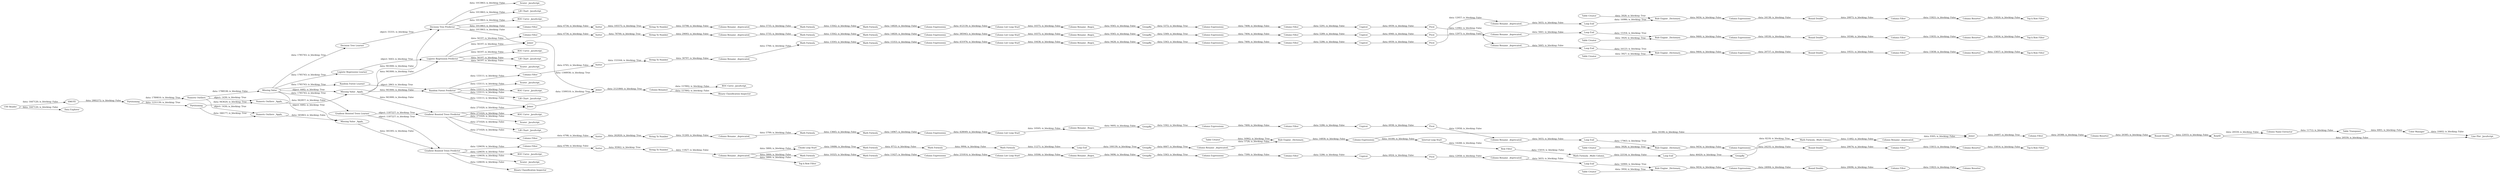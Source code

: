 digraph {
	"-8197794015459205851_397" [label=GroupBy]
	"-8197794015459205851_376" [label="Column Rename _deprecated_"]
	"-5609208384946166187_520" [label="Math Formula"]
	"-7999899463605615308_519" [label="Math Formula"]
	"-6965299792888338669_538" [label="Loop End"]
	"-5609208384946166187_519" [label="Math Formula"]
	"-8197794015459205851_414" [label="Loop End"]
	"-3232951260935627458_401" [label="Column Expressions"]
	"-466091699496292457_652" [label="Scorer _JavaScript_"]
	"-466091699496292457_655" [label="Data Explorer"]
	"-3669653730645772793_564" [label="Math Formula"]
	"-6965299792888338669_542" [label="Rule Engine _Dictionary_"]
	"7054258115890809841_401" [label="Column Expressions"]
	"3536172551871957477_405" [label="Column Rename _deprecated_"]
	"-8197794015459205851_401" [label="Column Expressions"]
	"-3669653730645772793_566" [label="Column Expressions"]
	"-3669653730645772793_570" [label="Table Creator"]
	"-466091699496292457_627" [label="ROC Curve _JavaScript_"]
	"3536172551871957477_401" [label="Column Expressions"]
	"-466091699496292457_621" [label="Gradient Boosted Trees Predictor"]
	"-7999899463605615308_520" [label="Math Formula"]
	"-3232951260935627458_384" [label="Table Creator"]
	"-3711918983707409732_519" [label="Math Formula"]
	"-466091699496292457_631" [label="Lift Chart _JavaScript_"]
	"-466091699496292457_642" [label="Decision Tree Learner"]
	"-8197794015459205851_419" [label="Column Filter"]
	"-8197794015459205851_396" [label="Column Expressions"]
	"3536172551871957477_371" [label="Column Filter"]
	"-8197794015459205851_416" [label="Round Double"]
	"-466091699496292457_417" [label="Top k Row Filter"]
	"-6965299792888338669_528" [label=Unpivot]
	"7054258115890809841_385" [label="Rule Engine _Dictionary_"]
	"-466091699496292457_12" [label=Joiner]
	"-466091699496292457_650" [label="Binary Classification Inspector"]
	"3536172551871957477_376" [label="Column Rename _deprecated_"]
	"-3669653730645772793_571" [label="Rule Engine _Dictionary_"]
	"3536172551871957477_397" [label=GroupBy]
	"-6965299792888338669_540" [label="Column List Loop Start"]
	"-6965299792888338669_545" [label="String To Number"]
	"7054258115890809841_399" [label="String To Number"]
	"-3232951260935627458_415" [label="Column Expressions"]
	"3536172551871957477_403" [label=Pivot]
	"7054258115890809841_410" [label="Column Rename _Regex_"]
	"-3669653730645772793_562" [label="Chunk Loop Start"]
	"-3232951260935627458_396" [label="Column Expressions"]
	"-6965299792888338669_549" [label="Table Creator"]
	"-3669653730645772793_587" [label="Round Double"]
	"-466091699496292457_11" [label=Joiner]
	"-3232951260935627458_399" [label="String To Number"]
	"3536172551871957477_409" [label="Column List Loop Start"]
	"7054258115890809841_418" [label="Column Resorter"]
	"-3669653730645772793_576" [label="Row Filter"]
	"-6965299792888338669_529" [label="Column Expressions"]
	"-8197794015459205851_410" [label="Column Rename _Regex_"]
	"-466091699496292457_666" [label="Missing Value _Apply_"]
	"-466091699496292457_14" [label="Column Renamer"]
	"-6965299792888338669_535" [label="Column Expressions"]
	"-6965299792888338669_541" [label="Column Expressions"]
	"-8197794015459205851_371" [label="Column Filter"]
	"7054258115890809841_376" [label="Column Rename _deprecated_"]
	"4837840097879955993_519" [label="Math Formula"]
	"-466091699496292457_637" [label="ROC Curve _JavaScript_"]
	"-466091699496292457_651" [label="Scorer _JavaScript_"]
	"-466091699496292457_672" [label="Numeric Outliers _Apply_"]
	"8821869044211957166_590" [label="Color Manager"]
	"7054258115890809841_409" [label="Column List Loop Start"]
	"-3232951260935627458_410" [label="Column Rename _Regex_"]
	"3536172551871957477_402" [label="Column Filter"]
	"7054258115890809841_403" [label=Pivot]
	"-6965299792888338669_544" [label="Column Rename _deprecated_"]
	"-3711918983707409732_520" [label="Math Formula"]
	"-466091699496292457_589" [label="Line Plot _JavaScript_"]
	"3536172551871957477_384" [label="Table Creator"]
	"-3232951260935627458_418" [label="Column Resorter"]
	"-466091699496292457_4" [label="Lift Chart _JavaScript_"]
	"7054258115890809841_396" [label="Column Expressions"]
	"-8197794015459205851_385" [label="Rule Engine _Dictionary_"]
	"-6965299792888338669_543" [label=GroupBy]
	"-3232951260935627458_409" [label="Column List Loop Start"]
	"8821869044211957166_592" [label="Table Transposer"]
	"-466091699496292457_588" [label=RowID]
	"3536172551871957477_410" [label="Column Rename _Regex_"]
	"-3232951260935627458_405" [label="Column Rename _deprecated_"]
	"-8197794015459205851_384" [label="Table Creator"]
	"-8197794015459205851_402" [label="Column Filter"]
	"-6965299792888338669_547" [label="Column Filter"]
	"-3669653730645772793_586" [label="Math Formula _Multi Column_"]
	"-6965299792888338669_546" [label="Column Rename _Regex_"]
	"-8197794015459205851_404" [label=Unpivot]
	"3536172551871957477_414" [label="Loop End"]
	"7054258115890809841_402" [label="Column Filter"]
	"-466091699496292457_676" [label="Scorer _JavaScript_"]
	"-466091699496292457_677" [label="ROC Curve _JavaScript_"]
	"-8197794015459205851_418" [label="Column Resorter"]
	"-3232951260935627458_385" [label="Rule Engine _Dictionary_"]
	"-3232951260935627458_414" [label="Loop End"]
	"7054258115890809841_371" [label="Column Filter"]
	"-3232951260935627458_403" [label=Pivot]
	"-466091699496292457_668" [label="ROC Curve _JavaScript_"]
	"-8197794015459205851_415" [label="Column Expressions"]
	"7054258115890809841_372" [label=Sorter]
	"-8197794015459205851_409" [label="Column List Loop Start"]
	"-3669653730645772793_579" [label="Math Formula _Multi Column_"]
	"-466091699496292457_658" [label=Partitioning]
	"-466091699496292457_1" [label="CSV Reader"]
	"-8197794015459205851_405" [label="Column Rename _deprecated_"]
	"-6965299792888338669_548" [label=Sorter]
	"4837840097879955993_520" [label="Math Formula"]
	"-6965299792888338669_531" [label="Column Rename _deprecated_"]
	"-466091699496292457_667" [label="Missing Value _Apply_"]
	"7054258115890809841_414" [label="Loop End"]
	"3536172551871957477_396" [label="Column Expressions"]
	"-3669653730645772793_584" [label="Column Filter"]
	"-8197794015459205851_372" [label=Sorter]
	"-8197794015459205851_403" [label=Pivot]
	"-466091699496292457_620" [label="Random Forest Predictor"]
	"-3232951260935627458_371" [label="Column Filter"]
	"-6965299792888338669_539" [label="Column Filter"]
	"-6965299792888338669_537" [label=Pivot]
	"-466091699496292457_6" [label="ROC Curve _JavaScript_"]
	"-3232951260935627458_372" [label=Sorter]
	"-3669653730645772793_573" [label="Math Formula"]
	"3536172551871957477_399" [label="String To Number"]
	"-466091699496292457_633" [label="ROC Curve _JavaScript_"]
	"3536172551871957477_385" [label="Rule Engine _Dictionary_"]
	"7054258115890809841_405" [label="Column Rename _deprecated_"]
	"-466091699496292457_657" [label=Partitioning]
	"-466091699496292457_618" [label="Logistic Regression Predictor"]
	"-3232951260935627458_402" [label="Column Filter"]
	"-3232951260935627458_404" [label=Unpivot]
	"3536172551871957477_415" [label="Column Expressions"]
	"7054258115890809841_384" [label="Table Creator"]
	"7054258115890809841_397" [label=GroupBy]
	"-3669653730645772793_568" [label=GroupBy]
	"3536172551871957477_416" [label="Round Double"]
	"-3232951260935627458_419" [label="Column Filter"]
	"-466091699496292457_674" [label=SMOTE]
	"-792069692526360179_519" [label="Math Formula"]
	"8821869044211957166_591" [label="Column Name Extractor"]
	"-3669653730645772793_582" [label=Joiner]
	"-3232951260935627458_397" [label=GroupBy]
	"-3669653730645772793_581" [label="Column Rename _deprecated_"]
	"-466091699496292457_625" [label="Lift Chart _JavaScript_"]
	"-3232951260935627458_376" [label="Column Rename _deprecated_"]
	"-466091699496292457_643" [label="Random Forest Learner"]
	"-3669653730645772793_585" [label="Column Resorter"]
	"-466091699496292457_635" [label="Lift Chart _JavaScript_"]
	"-466091699496292457_634" [label="Decision Tree Predictor"]
	"-466091699496292457_641" [label="Logistic Regression Learner"]
	"3536172551871957477_419" [label="Column Filter"]
	"7054258115890809841_416" [label="Round Double"]
	"-466091699496292457_665" [label="Missing Value"]
	"-6965299792888338669_536" [label="Column Filter"]
	"-466091699496292457_630" [label="Top k Row Filter"]
	"3536172551871957477_372" [label=Sorter]
	"-466091699496292457_636" [label="Top k Row Filter"]
	"3536172551871957477_418" [label="Column Resorter"]
	"-466091699496292457_653" [label="Scorer _JavaScript_"]
	"7054258115890809841_415" [label="Column Expressions"]
	"-6965299792888338669_530" [label="Round Double"]
	"-466091699496292457_670" [label="Numeric Outliers"]
	"-8197794015459205851_399" [label="String To Number"]
	"-466091699496292457_644" [label="Gradient Boosted Trees Learner"]
	"-466091699496292457_10" [label=Joiner]
	"-466091699496292457_624" [label="Top k Row Filter"]
	"3536172551871957477_404" [label=Unpivot]
	"-3669653730645772793_575" [label="Interval Loop Start"]
	"-466091699496292457_675" [label="Gradient Boosted Trees Predictor"]
	"-792069692526360179_520" [label="Math Formula"]
	"-6965299792888338669_533" [label="Column Resorter"]
	"-3669653730645772793_563" [label="Loop End"]
	"-3669653730645772793_577" [label="Loop End"]
	"-466091699496292457_595" [label="Binary Classification Inspector"]
	"7054258115890809841_419" [label="Column Filter"]
	"-3669653730645772793_567" [label="Math Formula"]
	"-3669653730645772793_569" [label="Column Rename _deprecated_"]
	"-466091699496292457_671" [label="Numeric Outliers _Apply_"]
	"-466091699496292457_654" [label="Scorer _JavaScript_"]
	"7054258115890809841_404" [label=Unpivot]
	"-3232951260935627458_416" [label="Round Double"]
	"-3669653730645772793_580" [label=GroupBy]
	"-466091699496292457_532" [label="Top k Row Filter"]
	"-6965299792888338669_545" -> "-6965299792888338669_544" [label="data: 11827; is_blocking: False"]
	"3536172551871957477_419" -> "3536172551871957477_418" [label="data: 15821; is_blocking: False"]
	"-466091699496292457_665" -> "-466091699496292457_667" [label="object: 4482; is_blocking: True"]
	"3536172551871957477_404" -> "3536172551871957477_403" [label="data: 6939; is_blocking: False"]
	"-792069692526360179_520" -> "-6965299792888338669_541" [label="data: 11627; is_blocking: False"]
	"-466091699496292457_658" -> "-466091699496292457_672" [label="data: 346177; is_blocking: True"]
	"-466091699496292457_674" -> "-466091699496292457_657" [label="data: 2882272; is_blocking: False"]
	"-466091699496292457_588" -> "8821869044211957166_591" [label="data: 20559; is_blocking: False"]
	"7054258115890809841_405" -> "7054258115890809841_414" [label="data: 5665; is_blocking: False"]
	"-8197794015459205851_405" -> "-8197794015459205851_414" [label="data: 5655; is_blocking: False"]
	"-466091699496292457_670" -> "-466091699496292457_671" [label="object: 1430; is_blocking: True"]
	"-3669653730645772793_584" -> "-3669653730645772793_585" [label="data: 20388; is_blocking: False"]
	"-466091699496292457_14" -> "-466091699496292457_668" [label="data: 157892; is_blocking: False"]
	"-6965299792888338669_530" -> "-6965299792888338669_539" [label="data: 20696; is_blocking: False"]
	"-8197794015459205851_384" -> "-8197794015459205851_385" [label="data: 3928; is_blocking: True"]
	"-466091699496292457_667" -> "-466091699496292457_675" [label="data: 345305; is_blocking: False"]
	"-6965299792888338669_544" -> "-3669653730645772793_562" [label="data: 5800; is_blocking: False"]
	"-8197794015459205851_414" -> "-8197794015459205851_385" [label="data: 17063; is_blocking: True"]
	"-3711918983707409732_519" -> "-3711918983707409732_520" [label="data: 13593; is_blocking: False"]
	"-3669653730645772793_566" -> "-3669653730645772793_582" [label="data: 16180; is_blocking: False"]
	"-5609208384946166187_519" -> "-5609208384946166187_520" [label="data: 13562; is_blocking: False"]
	"-466091699496292457_620" -> "-466091699496292457_10" [label="data: 133111; is_blocking: False"]
	"-5609208384946166187_520" -> "7054258115890809841_396" [label="data: 14820; is_blocking: False"]
	"8821869044211957166_592" -> "8821869044211957166_590" [label="data: 6001; is_blocking: False"]
	"-466091699496292457_621" -> "-8197794015459205851_371" [label="data: 271020; is_blocking: False"]
	"-466091699496292457_666" -> "-466091699496292457_620" [label="data: 941800; is_blocking: False"]
	"-3232951260935627458_403" -> "-3232951260935627458_405" [label="data: 12973; is_blocking: False"]
	"-466091699496292457_620" -> "-466091699496292457_627" [label="data: 133111; is_blocking: False"]
	"-6965299792888338669_536" -> "-6965299792888338669_528" [label="data: 5286; is_blocking: False"]
	"-6965299792888338669_543" -> "-6965299792888338669_535" [label="data: 5363; is_blocking: True"]
	"7054258115890809841_403" -> "7054258115890809841_405" [label="data: 12982; is_blocking: False"]
	"-3232951260935627458_385" -> "-3232951260935627458_415" [label="data: 9460; is_blocking: False"]
	"7054258115890809841_385" -> "7054258115890809841_415" [label="data: 9464; is_blocking: False"]
	"-3669653730645772793_569" -> "-3669653730645772793_571" [label="data: 5728; is_blocking: False"]
	"-466091699496292457_621" -> "-466091699496292457_651" [label="data: 271020; is_blocking: False"]
	"7054258115890809841_376" -> "-5609208384946166187_519" [label="data: 5735; is_blocking: False"]
	"-6965299792888338669_538" -> "-6965299792888338669_542" [label="data: 16900; is_blocking: True"]
	"3536172551871957477_402" -> "3536172551871957477_404" [label="data: 5286; is_blocking: False"]
	"7054258115890809841_404" -> "7054258115890809841_403" [label="data: 6939; is_blocking: False"]
	"-8197794015459205851_401" -> "-8197794015459205851_402" [label="data: 7400; is_blocking: False"]
	"-466091699496292457_620" -> "-466091699496292457_652" [label="data: 133111; is_blocking: False"]
	"-466091699496292457_644" -> "-466091699496292457_621" [label="object: 1187227; is_blocking: True"]
	"7054258115890809841_402" -> "7054258115890809841_404" [label="data: 5291; is_blocking: False"]
	"-3669653730645772793_586" -> "-3669653730645772793_581" [label="data: 11482; is_blocking: False"]
	"3536172551871957477_372" -> "3536172551871957477_399" [label="data: 153164; is_blocking: True"]
	"7054258115890809841_418" -> "-466091699496292457_630" [label="data: 15837; is_blocking: False"]
	"-466091699496292457_642" -> "-466091699496292457_634" [label="object: 55331; is_blocking: True"]
	"-466091699496292457_670" -> "-466091699496292457_665" [label="data: 1788538; is_blocking: False"]
	"-3232951260935627458_397" -> "-3232951260935627458_401" [label="data: 5369; is_blocking: True"]
	"-466091699496292457_675" -> "-466091699496292457_676" [label="data: 120659; is_blocking: False"]
	"3536172551871957477_418" -> "-466091699496292457_624" [label="data: 15820; is_blocking: False"]
	"-8197794015459205851_415" -> "-8197794015459205851_416" [label="data: 24235; is_blocking: False"]
	"-3669653730645772793_582" -> "-3669653730645772793_584" [label="data: 24497; is_blocking: True"]
	"-466091699496292457_11" -> "-466091699496292457_12" [label="data: 1308936; is_blocking: True"]
	"-466091699496292457_618" -> "-3232951260935627458_371" [label="data: 56197; is_blocking: False"]
	"-3232951260935627458_415" -> "-3232951260935627458_416" [label="data: 18530; is_blocking: False"]
	"-466091699496292457_10" -> "-466091699496292457_12" [label="data: 1599510; is_blocking: True"]
	"-466091699496292457_675" -> "-466091699496292457_677" [label="data: 120659; is_blocking: False"]
	"-466091699496292457_641" -> "-466091699496292457_618" [label="object: 5643; is_blocking: True"]
	"3536172551871957477_399" -> "3536172551871957477_376" [label="data: 30797; is_blocking: False"]
	"-8197794015459205851_371" -> "-8197794015459205851_372" [label="data: 6798; is_blocking: False"]
	"-3232951260935627458_404" -> "-3232951260935627458_403" [label="data: 6940; is_blocking: False"]
	"4837840097879955993_520" -> "-3232951260935627458_396" [label="data: 14820; is_blocking: False"]
	"-466091699496292457_1" -> "-466091699496292457_655" [label="data: 1647120; is_blocking: False"]
	"3536172551871957477_409" -> "3536172551871957477_410" [label="data: 10438; is_blocking: False"]
	"-3232951260935627458_384" -> "-3232951260935627458_385" [label="data: 3929; is_blocking: True"]
	"-466091699496292457_620" -> "3536172551871957477_371" [label="data: 133111; is_blocking: False"]
	"8821869044211957166_591" -> "8821869044211957166_592" [label="data: 11712; is_blocking: False"]
	"3536172551871957477_410" -> "3536172551871957477_397" [label="data: 9428; is_blocking: False"]
	"4837840097879955993_519" -> "4837840097879955993_520" [label="data: 13562; is_blocking: False"]
	"-466091699496292457_675" -> "-6965299792888338669_547" [label="data: 120659; is_blocking: False"]
	"7054258115890809841_371" -> "7054258115890809841_372" [label="data: 6734; is_blocking: False"]
	"-6965299792888338669_535" -> "-6965299792888338669_536" [label="data: 7399; is_blocking: False"]
	"-6965299792888338669_546" -> "-6965299792888338669_543" [label="data: 9496; is_blocking: False"]
	"-466091699496292457_634" -> "-466091699496292457_633" [label="data: 1013863; is_blocking: False"]
	"3536172551871957477_401" -> "3536172551871957477_402" [label="data: 7400; is_blocking: False"]
	"7054258115890809841_384" -> "7054258115890809841_385" [label="data: 3927; is_blocking: True"]
	"-3669653730645772793_566" -> "-3669653730645772793_575" [label="data: 16180; is_blocking: False"]
	"-466091699496292457_675" -> "-466091699496292457_650" [label="data: 120659; is_blocking: False"]
	"-3669653730645772793_562" -> "-3669653730645772793_564" [label="data: 10686; is_blocking: True"]
	"-466091699496292457_665" -> "-466091699496292457_642" [label="data: 1785743; is_blocking: True"]
	"-3232951260935627458_376" -> "4837840097879955993_519" [label="data: 5735; is_blocking: False"]
	"-6965299792888338669_549" -> "-6965299792888338669_542" [label="data: 3950; is_blocking: True"]
	"-3232951260935627458_396" -> "-3232951260935627458_409" [label="data: 385943; is_blocking: False"]
	"-466091699496292457_12" -> "-466091699496292457_14" [label="data: 2121860; is_blocking: True"]
	"-3669653730645772793_580" -> "-3669653730645772793_586" [label="data: 8218; is_blocking: True"]
	"3536172551871957477_415" -> "3536172551871957477_416" [label="data: 24138; is_blocking: False"]
	"3536172551871957477_384" -> "3536172551871957477_385" [label="data: 3928; is_blocking: True"]
	"-6965299792888338669_529" -> "-6965299792888338669_530" [label="data: 24004; is_blocking: False"]
	"-466091699496292457_657" -> "-466091699496292457_670" [label="data: 1789810; is_blocking: True"]
	"-8197794015459205851_399" -> "-8197794015459205851_376" [label="data: 31269; is_blocking: False"]
	"-3669653730645772793_570" -> "-3669653730645772793_571" [label="data: 16962; is_blocking: True"]
	"-6965299792888338669_531" -> "-6965299792888338669_538" [label="data: 5655; is_blocking: False"]
	"-466091699496292457_658" -> "-466091699496292457_671" [label="data: 943620; is_blocking: True"]
	"-3232951260935627458_402" -> "-3232951260935627458_404" [label="data: 5289; is_blocking: False"]
	"-466091699496292457_620" -> "-466091699496292457_625" [label="data: 133111; is_blocking: False"]
	"-792069692526360179_519" -> "-792069692526360179_520" [label="data: 10325; is_blocking: False"]
	"-8197794015459205851_403" -> "-8197794015459205851_405" [label="data: 12958; is_blocking: False"]
	"-8197794015459205851_372" -> "-8197794015459205851_399" [label="data: 262820; is_blocking: True"]
	"-466091699496292457_588" -> "-466091699496292457_589" [label="data: 20559; is_blocking: False"]
	"-466091699496292457_671" -> "-466091699496292457_666" [label="data: 942857; is_blocking: False"]
	"-8197794015459205851_396" -> "-8197794015459205851_409" [label="data: 428049; is_blocking: False"]
	"3536172551871957477_396" -> "3536172551871957477_409" [label="data: 431976; is_blocking: False"]
	"-466091699496292457_634" -> "-466091699496292457_631" [label="data: 1013863; is_blocking: False"]
	"7054258115890809841_401" -> "7054258115890809841_402" [label="data: 7408; is_blocking: False"]
	"-3669653730645772793_585" -> "-3669653730645772793_587" [label="data: 20385; is_blocking: False"]
	"-7999899463605615308_520" -> "-8197794015459205851_396" [label="data: 14967; is_blocking: False"]
	"3536172551871957477_397" -> "3536172551871957477_401" [label="data: 5363; is_blocking: True"]
	"-466091699496292457_618" -> "-466091699496292457_635" [label="data: 56197; is_blocking: False"]
	"-6965299792888338669_544" -> "-792069692526360179_519" [label="data: 5800; is_blocking: False"]
	"-3232951260935627458_371" -> "-3232951260935627458_372" [label="data: 6734; is_blocking: False"]
	"-466091699496292457_14" -> "-466091699496292457_595" [label="data: 157892; is_blocking: False"]
	"-3232951260935627458_405" -> "-3232951260935627458_414" [label="data: 5661; is_blocking: False"]
	"-3669653730645772793_575" -> "-3669653730645772793_576" [label="data: 14268; is_blocking: False"]
	"3536172551871957477_405" -> "3536172551871957477_414" [label="data: 5655; is_blocking: False"]
	"-3669653730645772793_587" -> "-466091699496292457_588" [label="data: 22033; is_blocking: False"]
	"-3232951260935627458_418" -> "-466091699496292457_636" [label="data: 15834; is_blocking: False"]
	"-466091699496292457_618" -> "-466091699496292457_637" [label="data: 56197; is_blocking: False"]
	"-6965299792888338669_537" -> "-6965299792888338669_531" [label="data: 12958; is_blocking: False"]
	"-466091699496292457_670" -> "-466091699496292457_672" [label="object: 1430; is_blocking: True"]
	"3536172551871957477_403" -> "3536172551871957477_405" [label="data: 12957; is_blocking: False"]
	"-8197794015459205851_385" -> "-8197794015459205851_415" [label="data: 9454; is_blocking: False"]
	"7054258115890809841_419" -> "7054258115890809841_418" [label="data: 15838; is_blocking: False"]
	"-3232951260935627458_399" -> "-3232951260935627458_376" [label="data: 29093; is_blocking: False"]
	"-466091699496292457_672" -> "-466091699496292457_667" [label="data: 345863; is_blocking: False"]
	"-466091699496292457_621" -> "-466091699496292457_6" [label="data: 271020; is_blocking: False"]
	"-6965299792888338669_548" -> "-6965299792888338669_545" [label="data: 95962; is_blocking: True"]
	"-466091699496292457_665" -> "-466091699496292457_643" [label="data: 1785743; is_blocking: True"]
	"-3669653730645772793_579" -> "-3669653730645772793_577" [label="data: 22534; is_blocking: False"]
	"3536172551871957477_371" -> "3536172551871957477_372" [label="data: 6765; is_blocking: False"]
	"-3232951260935627458_419" -> "-3232951260935627458_418" [label="data: 15835; is_blocking: False"]
	"-466091699496292457_1" -> "-466091699496292457_674" [label="data: 1647120; is_blocking: False"]
	"7054258115890809841_410" -> "7054258115890809841_397" [label="data: 9365; is_blocking: False"]
	"-466091699496292457_665" -> "-466091699496292457_641" [label="data: 1785743; is_blocking: True"]
	"-6965299792888338669_542" -> "-6965299792888338669_529" [label="data: 9454; is_blocking: False"]
	"-8197794015459205851_419" -> "-8197794015459205851_418" [label="data: 15815; is_blocking: False"]
	"3536172551871957477_385" -> "3536172551871957477_415" [label="data: 9456; is_blocking: False"]
	"-3711918983707409732_520" -> "3536172551871957477_396" [label="data: 15353; is_blocking: False"]
	"-466091699496292457_621" -> "-466091699496292457_4" [label="data: 271020; is_blocking: False"]
	"-3232951260935627458_416" -> "-3232951260935627458_419" [label="data: 18346; is_blocking: False"]
	"-6965299792888338669_540" -> "-6965299792888338669_546" [label="data: 10506; is_blocking: False"]
	"-6965299792888338669_544" -> "-466091699496292457_532" [label="data: 5800; is_blocking: False"]
	"-466091699496292457_634" -> "-466091699496292457_11" [label="data: 1013863; is_blocking: False"]
	"-3669653730645772793_571" -> "-3669653730645772793_566" [label="data: 14858; is_blocking: False"]
	"-6965299792888338669_541" -> "-6965299792888338669_540" [label="data: 231814; is_blocking: False"]
	"-466091699496292457_618" -> "-466091699496292457_654" [label="data: 56197; is_blocking: False"]
	"-3232951260935627458_409" -> "-3232951260935627458_410" [label="data: 10375; is_blocking: False"]
	"-3669653730645772793_568" -> "-3669653730645772793_569" [label="data: 6667; is_blocking: True"]
	"-6965299792888338669_547" -> "-6965299792888338669_548" [label="data: 6799; is_blocking: False"]
	"-3232951260935627458_401" -> "-3232951260935627458_402" [label="data: 7404; is_blocking: False"]
	"-7999899463605615308_519" -> "-7999899463605615308_520" [label="data: 13665; is_blocking: False"]
	"-466091699496292457_634" -> "-466091699496292457_653" [label="data: 1013863; is_blocking: False"]
	"7054258115890809841_415" -> "7054258115890809841_416" [label="data: 20737; is_blocking: False"]
	"-3669653730645772793_567" -> "-3669653730645772793_573" [label="data: 9994; is_blocking: False"]
	"-466091699496292457_666" -> "-466091699496292457_634" [label="data: 941800; is_blocking: False"]
	"7054258115890809841_396" -> "7054258115890809841_409" [label="data: 412139; is_blocking: False"]
	"-466091699496292457_665" -> "-466091699496292457_644" [label="data: 1785743; is_blocking: True"]
	"-3669653730645772793_563" -> "-3669653730645772793_568" [label="data: 100139; is_blocking: True"]
	"3536172551871957477_416" -> "3536172551871957477_419" [label="data: 20873; is_blocking: False"]
	"-466091699496292457_618" -> "-466091699496292457_11" [label="data: 56197; is_blocking: False"]
	"-466091699496292457_634" -> "7054258115890809841_371" [label="data: 1013863; is_blocking: False"]
	"-8197794015459205851_376" -> "-7999899463605615308_519" [label="data: 5799; is_blocking: False"]
	"-3232951260935627458_414" -> "-3232951260935627458_385" [label="data: 15354; is_blocking: True"]
	"7054258115890809841_414" -> "7054258115890809841_385" [label="data: 16123; is_blocking: True"]
	"-8197794015459205851_418" -> "-466091699496292457_417" [label="data: 15814; is_blocking: False"]
	"-3669653730645772793_581" -> "-3669653730645772793_582" [label="data: 9305; is_blocking: False"]
	"-8197794015459205851_410" -> "-8197794015459205851_397" [label="data: 9495; is_blocking: False"]
	"-3669653730645772793_576" -> "-3669653730645772793_579" [label="data: 15410; is_blocking: False"]
	"-3669653730645772793_573" -> "-3669653730645772793_563" [label="data: 11271; is_blocking: False"]
	"-8197794015459205851_416" -> "-8197794015459205851_419" [label="data: 20674; is_blocking: False"]
	"-466091699496292457_666" -> "-466091699496292457_618" [label="data: 941800; is_blocking: False"]
	"-3669653730645772793_577" -> "-3669653730645772793_580" [label="data: 46420; is_blocking: True"]
	"7054258115890809841_399" -> "7054258115890809841_376" [label="data: 33798; is_blocking: False"]
	"-466091699496292457_644" -> "-466091699496292457_675" [label="object: 1187227; is_blocking: True"]
	"-466091699496292457_643" -> "-466091699496292457_620" [label="object: 2863; is_blocking: True"]
	"7054258115890809841_397" -> "7054258115890809841_401" [label="data: 5372; is_blocking: True"]
	"7054258115890809841_416" -> "7054258115890809841_419" [label="data: 19551; is_blocking: False"]
	"-3232951260935627458_410" -> "-3232951260935627458_397" [label="data: 9365; is_blocking: False"]
	"-6965299792888338669_539" -> "-6965299792888338669_533" [label="data: 15823; is_blocking: False"]
	"3536172551871957477_376" -> "-3711918983707409732_519" [label="data: 5766; is_blocking: False"]
	"-8197794015459205851_402" -> "-8197794015459205851_404" [label="data: 5286; is_blocking: False"]
	"-6965299792888338669_528" -> "-6965299792888338669_537" [label="data: 6924; is_blocking: False"]
	"-8197794015459205851_409" -> "-8197794015459205851_410" [label="data: 10505; is_blocking: False"]
	"3536172551871957477_414" -> "3536172551871957477_385" [label="data: 16986; is_blocking: True"]
	"-466091699496292457_665" -> "-466091699496292457_666" [label="object: 4482; is_blocking: True"]
	"-466091699496292457_657" -> "-466091699496292457_658" [label="data: 1231139; is_blocking: True"]
	"8821869044211957166_590" -> "-466091699496292457_589" [label="data: 10402; is_blocking: False"]
	"-8197794015459205851_404" -> "-8197794015459205851_403" [label="data: 6938; is_blocking: False"]
	"7054258115890809841_409" -> "7054258115890809841_410" [label="data: 10375; is_blocking: False"]
	"-466091699496292457_621" -> "-466091699496292457_10" [label="data: 271020; is_blocking: False"]
	"-8197794015459205851_397" -> "-8197794015459205851_401" [label="data: 5362; is_blocking: True"]
	"-3232951260935627458_372" -> "-3232951260935627458_399" [label="data: 78700; is_blocking: True"]
	"-466091699496292457_666" -> "-466091699496292457_621" [label="data: 941800; is_blocking: False"]
	"7054258115890809841_372" -> "7054258115890809841_399" [label="data: 105575; is_blocking: True"]
	"-3669653730645772793_564" -> "-3669653730645772793_567" [label="data: 8712; is_blocking: False"]
	rankdir=LR
}
